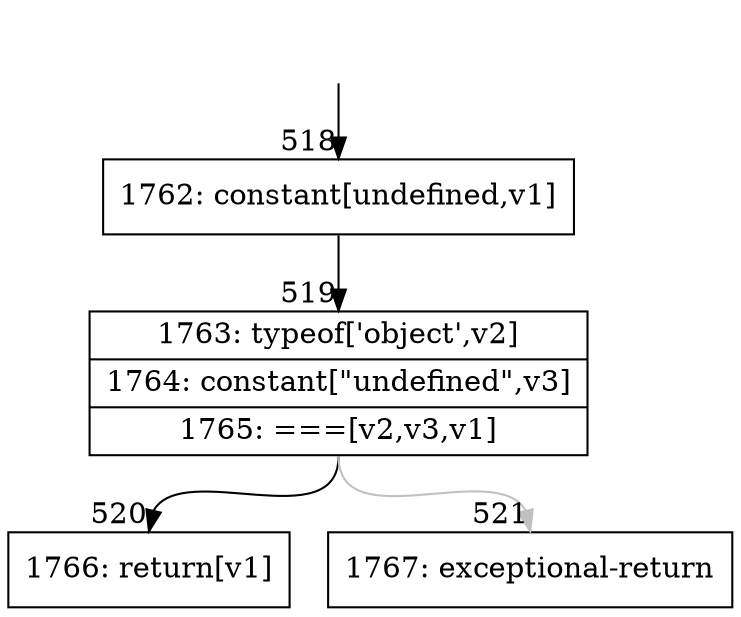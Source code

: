 digraph {
rankdir="TD"
BB_entry38[shape=none,label=""];
BB_entry38 -> BB518 [tailport=s, headport=n, headlabel="    518"]
BB518 [shape=record label="{1762: constant[undefined,v1]}" ] 
BB518 -> BB519 [tailport=s, headport=n, headlabel="      519"]
BB519 [shape=record label="{1763: typeof['object',v2]|1764: constant[\"undefined\",v3]|1765: ===[v2,v3,v1]}" ] 
BB519 -> BB520 [tailport=s, headport=n, headlabel="      520"]
BB519 -> BB521 [tailport=s, headport=n, color=gray, headlabel="      521"]
BB520 [shape=record label="{1766: return[v1]}" ] 
BB521 [shape=record label="{1767: exceptional-return}" ] 
//#$~ 347
}
